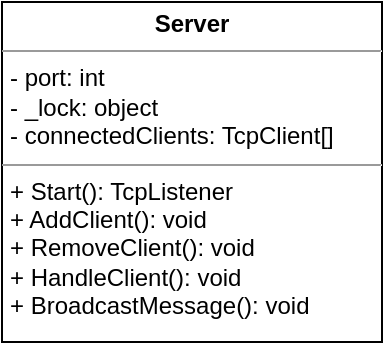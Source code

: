 <mxfile>
    <diagram id="zLLIVKV3AOofagQxMC-5" name="Server">
        <mxGraphModel dx="1218" dy="636" grid="1" gridSize="10" guides="1" tooltips="1" connect="1" arrows="1" fold="1" page="1" pageScale="1" pageWidth="850" pageHeight="1100" math="0" shadow="0">
            <root>
                <mxCell id="0"/>
                <mxCell id="1" parent="0"/>
                <mxCell id="N2KEfIVkMbY89XvwW3vY-1" value="&lt;p style=&quot;margin:0px;margin-top:4px;text-align:center;&quot;&gt;&lt;b&gt;Server&lt;/b&gt;&lt;/p&gt;&lt;hr size=&quot;1&quot;&gt;&lt;p style=&quot;margin:0px;margin-left:4px;&quot;&gt;- port: int&lt;/p&gt;&lt;p style=&quot;margin:0px;margin-left:4px;&quot;&gt;- _lock: object&lt;/p&gt;&lt;p style=&quot;margin:0px;margin-left:4px;&quot;&gt;- connectedClients: TcpClient[]&lt;/p&gt;&lt;hr size=&quot;1&quot;&gt;&lt;p style=&quot;margin:0px;margin-left:4px;&quot;&gt;+ Start(): TcpListener&lt;/p&gt;&lt;p style=&quot;margin:0px;margin-left:4px;&quot;&gt;+ AddClient(): void&lt;/p&gt;&lt;p style=&quot;margin:0px;margin-left:4px;&quot;&gt;+ RemoveClient(): void&lt;/p&gt;&lt;p style=&quot;margin:0px;margin-left:4px;&quot;&gt;+ HandleClient(): void&lt;/p&gt;&lt;p style=&quot;margin:0px;margin-left:4px;&quot;&gt;+ BroadcastMessage(): void&lt;/p&gt;" style="verticalAlign=top;align=left;overflow=fill;fontSize=12;fontFamily=Helvetica;html=1;" vertex="1" parent="1">
                    <mxGeometry x="330" y="220" width="190" height="170" as="geometry"/>
                </mxCell>
            </root>
        </mxGraphModel>
    </diagram>
    <diagram id="8EpMw4d6zIjIlJI7cZIt" name="Client">
        <mxGraphModel dx="1218" dy="636" grid="1" gridSize="10" guides="1" tooltips="1" connect="1" arrows="1" fold="1" page="1" pageScale="1" pageWidth="850" pageHeight="1100" math="0" shadow="0">
            <root>
                <mxCell id="0"/>
                <mxCell id="1" parent="0"/>
                <mxCell id="8TMJDTQUD6eiMGgrgIod-1" value="&lt;p style=&quot;margin:0px;margin-top:4px;text-align:center;&quot;&gt;&lt;b&gt;Client&lt;/b&gt;&lt;/p&gt;&lt;hr size=&quot;1&quot;&gt;&lt;p style=&quot;margin:0px;margin-left:4px;&quot;&gt;&lt;span style=&quot;background-color: initial;&quot;&gt;- _lock: object&lt;/span&gt;&lt;br&gt;&lt;/p&gt;&lt;hr size=&quot;1&quot;&gt;&lt;p style=&quot;margin:0px;margin-left:4px;&quot;&gt;+ ConnectToServer(): NetworkStream&lt;br&gt;&lt;/p&gt;&lt;p style=&quot;margin:0px;margin-left:4px;&quot;&gt;+ SendMessage(): void&lt;/p&gt;&lt;p style=&quot;margin:0px;margin-left:4px;&quot;&gt;+ ReceiveMessage(): void&lt;br&gt;&lt;/p&gt;" style="verticalAlign=top;align=left;overflow=fill;fontSize=12;fontFamily=Helvetica;html=1;" vertex="1" parent="1">
                    <mxGeometry x="330" y="220" width="230" height="110" as="geometry"/>
                </mxCell>
            </root>
        </mxGraphModel>
    </diagram>
</mxfile>